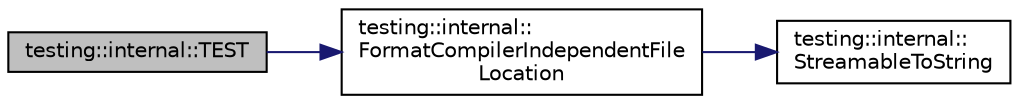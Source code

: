 digraph "testing::internal::TEST"
{
  edge [fontname="Helvetica",fontsize="10",labelfontname="Helvetica",labelfontsize="10"];
  node [fontname="Helvetica",fontsize="10",shape=record];
  rankdir="LR";
  Node3265 [label="testing::internal::TEST",height=0.2,width=0.4,color="black", fillcolor="grey75", style="filled", fontcolor="black"];
  Node3265 -> Node3266 [color="midnightblue",fontsize="10",style="solid",fontname="Helvetica"];
  Node3266 [label="testing::internal::\lFormatCompilerIndependentFile\lLocation",height=0.2,width=0.4,color="black", fillcolor="white", style="filled",URL="$d0/da7/namespacetesting_1_1internal.html#a1ee4cde97868c53e442d3182496a9f3c"];
  Node3266 -> Node3267 [color="midnightblue",fontsize="10",style="solid",fontname="Helvetica"];
  Node3267 [label="testing::internal::\lStreamableToString",height=0.2,width=0.4,color="black", fillcolor="white", style="filled",URL="$d0/da7/namespacetesting_1_1internal.html#aad4beed95d0846e6ffc5da0978ef3bb9"];
}

